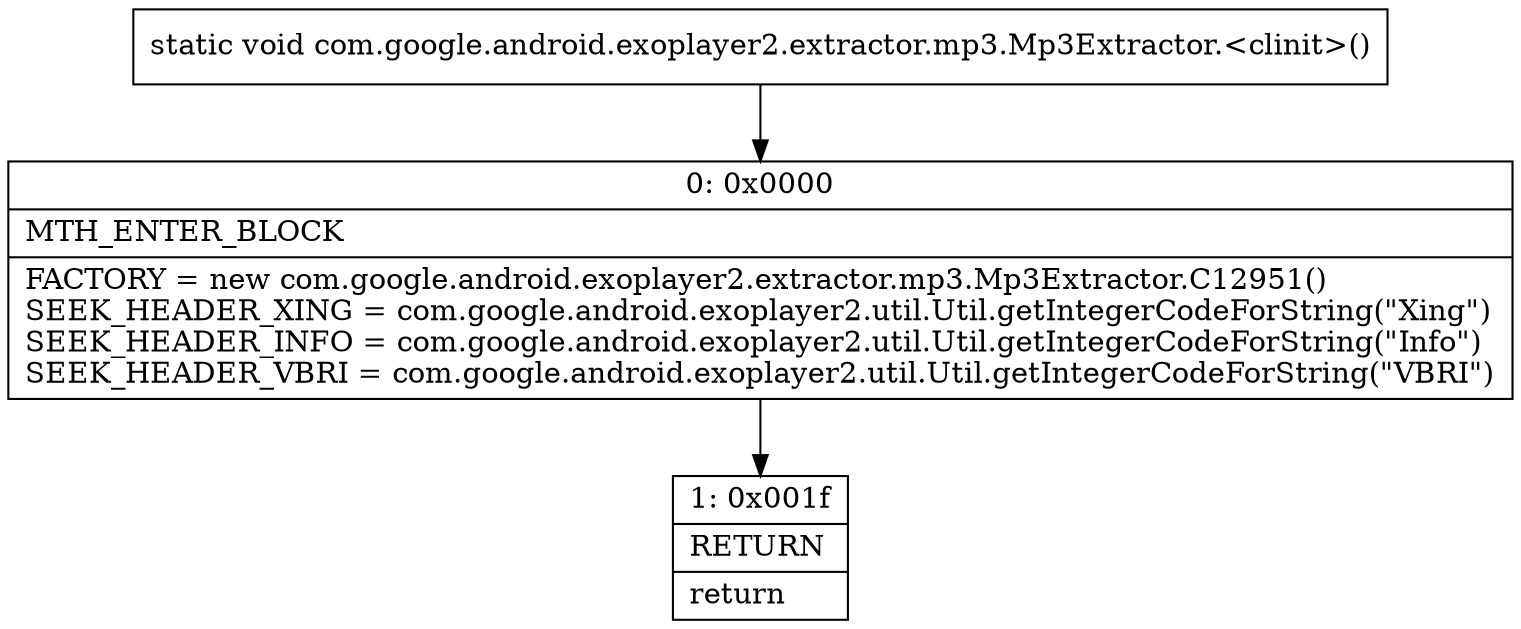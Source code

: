 digraph "CFG forcom.google.android.exoplayer2.extractor.mp3.Mp3Extractor.\<clinit\>()V" {
Node_0 [shape=record,label="{0\:\ 0x0000|MTH_ENTER_BLOCK\l|FACTORY = new com.google.android.exoplayer2.extractor.mp3.Mp3Extractor.C12951()\lSEEK_HEADER_XING = com.google.android.exoplayer2.util.Util.getIntegerCodeForString(\"Xing\")\lSEEK_HEADER_INFO = com.google.android.exoplayer2.util.Util.getIntegerCodeForString(\"Info\")\lSEEK_HEADER_VBRI = com.google.android.exoplayer2.util.Util.getIntegerCodeForString(\"VBRI\")\l}"];
Node_1 [shape=record,label="{1\:\ 0x001f|RETURN\l|return\l}"];
MethodNode[shape=record,label="{static void com.google.android.exoplayer2.extractor.mp3.Mp3Extractor.\<clinit\>() }"];
MethodNode -> Node_0;
Node_0 -> Node_1;
}

